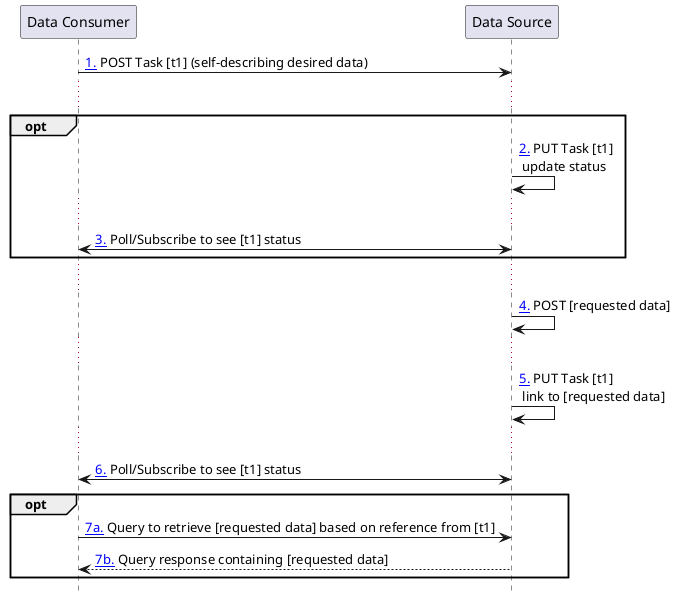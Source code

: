 @startuml
hide footbox
participant "Data Consumer" as Consumer
participant "Data Source" as Source
Consumer -> Source: [[#task1 1.]] POST Task [t1] (self-describing desired data)
...
opt
  Source -> Source: [[#task2 2.]] PUT Task [t1]\n update status
  ...
  Consumer <-> Source: [[#task3 3.]] Poll/Subscribe to see [t1] status
end
...
Source -> Source: [[#task4 4.]] POST [requested data]
...
Source -> Source: [[#task5 5.]] PUT Task [t1]\n link to [requested data]
...
Consumer <-> Source: [[#task6 6.]] Poll/Subscribe to see [t1] status
opt
  Consumer -> Source: [[#task7 7a.]] Query to retrieve [requested data] based on reference from [t1]
  Consumer <-- Source: [[#task7 7b.]] Query response containing [requested data]
end
@enduml